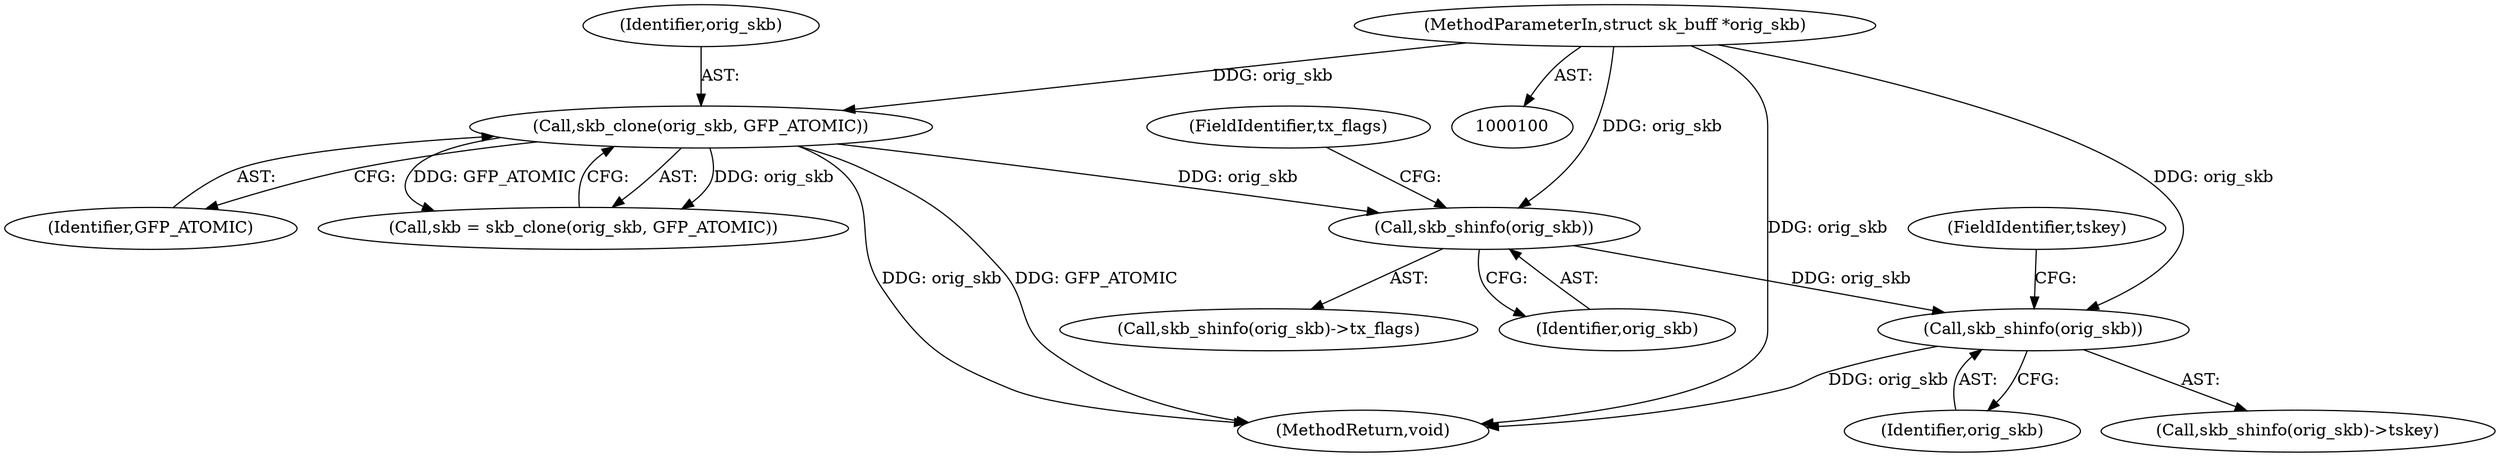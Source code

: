 digraph "0_linux_4ef1b2869447411ad3ef91ad7d4891a83c1a509a_0@pointer" {
"1000184" [label="(Call,skb_shinfo(orig_skb))"];
"1000168" [label="(Call,skb_clone(orig_skb, GFP_ATOMIC))"];
"1000101" [label="(MethodParameterIn,struct sk_buff *orig_skb)"];
"1000193" [label="(Call,skb_shinfo(orig_skb))"];
"1000169" [label="(Identifier,orig_skb)"];
"1000170" [label="(Identifier,GFP_ATOMIC)"];
"1000194" [label="(Identifier,orig_skb)"];
"1000184" [label="(Call,skb_shinfo(orig_skb))"];
"1000101" [label="(MethodParameterIn,struct sk_buff *orig_skb)"];
"1000192" [label="(Call,skb_shinfo(orig_skb)->tskey)"];
"1000215" [label="(MethodReturn,void)"];
"1000186" [label="(FieldIdentifier,tx_flags)"];
"1000195" [label="(FieldIdentifier,tskey)"];
"1000168" [label="(Call,skb_clone(orig_skb, GFP_ATOMIC))"];
"1000185" [label="(Identifier,orig_skb)"];
"1000193" [label="(Call,skb_shinfo(orig_skb))"];
"1000183" [label="(Call,skb_shinfo(orig_skb)->tx_flags)"];
"1000166" [label="(Call,skb = skb_clone(orig_skb, GFP_ATOMIC))"];
"1000184" -> "1000183"  [label="AST: "];
"1000184" -> "1000185"  [label="CFG: "];
"1000185" -> "1000184"  [label="AST: "];
"1000186" -> "1000184"  [label="CFG: "];
"1000168" -> "1000184"  [label="DDG: orig_skb"];
"1000101" -> "1000184"  [label="DDG: orig_skb"];
"1000184" -> "1000193"  [label="DDG: orig_skb"];
"1000168" -> "1000166"  [label="AST: "];
"1000168" -> "1000170"  [label="CFG: "];
"1000169" -> "1000168"  [label="AST: "];
"1000170" -> "1000168"  [label="AST: "];
"1000166" -> "1000168"  [label="CFG: "];
"1000168" -> "1000215"  [label="DDG: orig_skb"];
"1000168" -> "1000215"  [label="DDG: GFP_ATOMIC"];
"1000168" -> "1000166"  [label="DDG: orig_skb"];
"1000168" -> "1000166"  [label="DDG: GFP_ATOMIC"];
"1000101" -> "1000168"  [label="DDG: orig_skb"];
"1000101" -> "1000100"  [label="AST: "];
"1000101" -> "1000215"  [label="DDG: orig_skb"];
"1000101" -> "1000193"  [label="DDG: orig_skb"];
"1000193" -> "1000192"  [label="AST: "];
"1000193" -> "1000194"  [label="CFG: "];
"1000194" -> "1000193"  [label="AST: "];
"1000195" -> "1000193"  [label="CFG: "];
"1000193" -> "1000215"  [label="DDG: orig_skb"];
}
